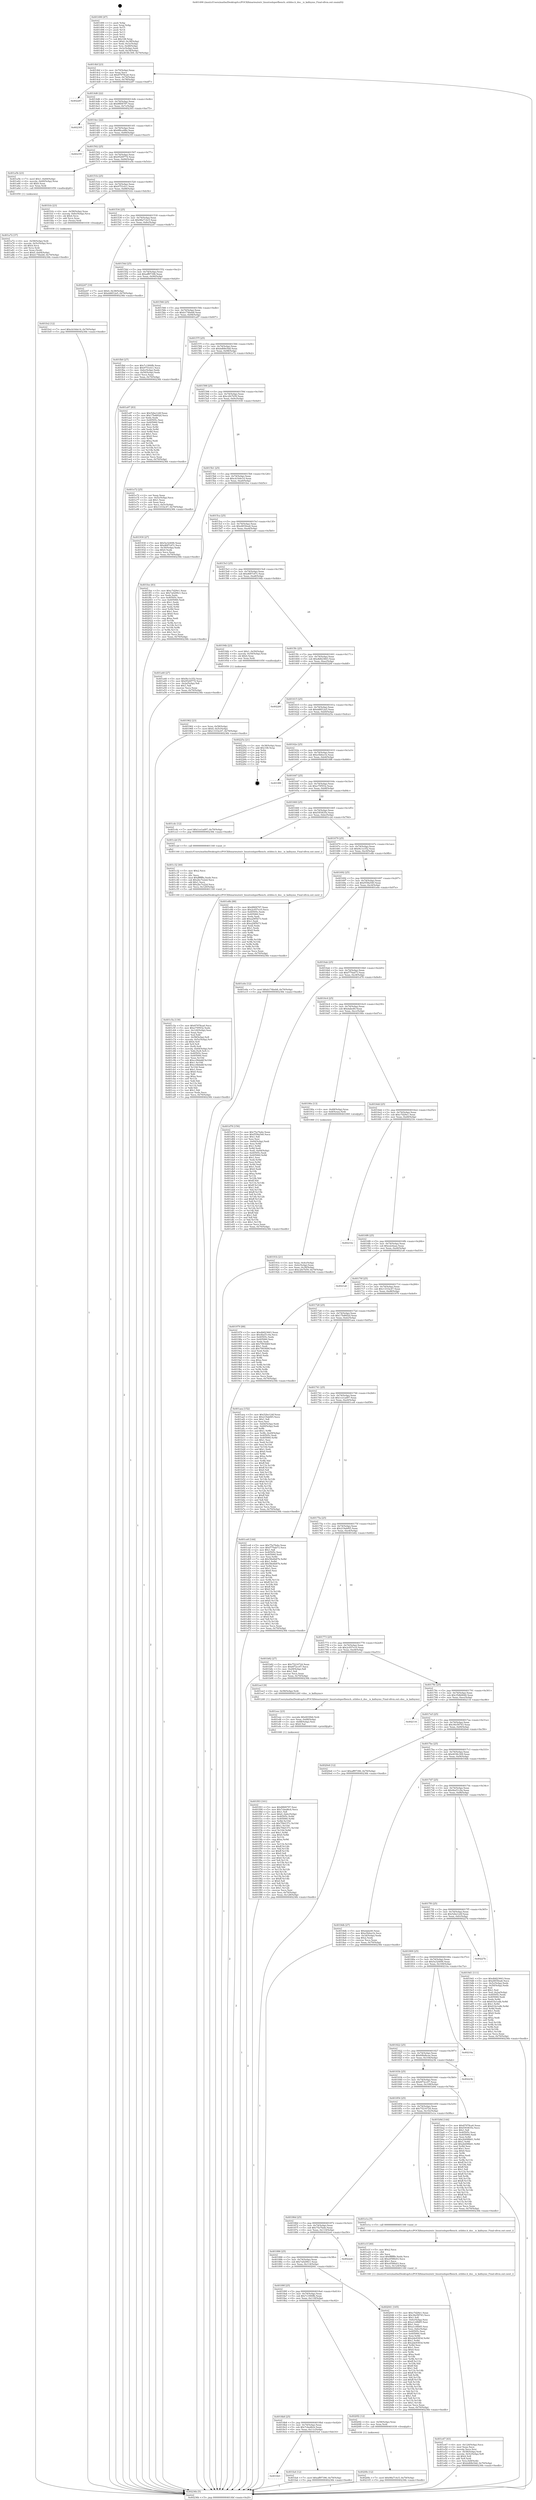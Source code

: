 digraph "0x401490" {
  label = "0x401490 (/mnt/c/Users/mathe/Desktop/tcc/POCII/binaries/extr_linuxtoolsperfbench..utildso.h_dso__is_kallsyms_Final-ollvm.out::main(0))"
  labelloc = "t"
  node[shape=record]

  Entry [label="",width=0.3,height=0.3,shape=circle,fillcolor=black,style=filled]
  "0x4014bf" [label="{
     0x4014bf [23]\l
     | [instrs]\l
     &nbsp;&nbsp;0x4014bf \<+3\>: mov -0x70(%rbp),%eax\l
     &nbsp;&nbsp;0x4014c2 \<+2\>: mov %eax,%ecx\l
     &nbsp;&nbsp;0x4014c4 \<+6\>: sub $0x87978ca0,%ecx\l
     &nbsp;&nbsp;0x4014ca \<+3\>: mov %eax,-0x74(%rbp)\l
     &nbsp;&nbsp;0x4014cd \<+3\>: mov %ecx,-0x78(%rbp)\l
     &nbsp;&nbsp;0x4014d0 \<+6\>: je 0000000000402287 \<main+0xdf7\>\l
  }"]
  "0x402287" [label="{
     0x402287\l
  }", style=dashed]
  "0x4014d6" [label="{
     0x4014d6 [22]\l
     | [instrs]\l
     &nbsp;&nbsp;0x4014d6 \<+5\>: jmp 00000000004014db \<main+0x4b\>\l
     &nbsp;&nbsp;0x4014db \<+3\>: mov -0x74(%rbp),%eax\l
     &nbsp;&nbsp;0x4014de \<+5\>: sub $0x8f6f4797,%eax\l
     &nbsp;&nbsp;0x4014e3 \<+3\>: mov %eax,-0x7c(%rbp)\l
     &nbsp;&nbsp;0x4014e6 \<+6\>: je 0000000000402305 \<main+0xe75\>\l
  }"]
  Exit [label="",width=0.3,height=0.3,shape=circle,fillcolor=black,style=filled,peripheries=2]
  "0x402305" [label="{
     0x402305\l
  }", style=dashed]
  "0x4014ec" [label="{
     0x4014ec [22]\l
     | [instrs]\l
     &nbsp;&nbsp;0x4014ec \<+5\>: jmp 00000000004014f1 \<main+0x61\>\l
     &nbsp;&nbsp;0x4014f1 \<+3\>: mov -0x74(%rbp),%eax\l
     &nbsp;&nbsp;0x4014f4 \<+5\>: sub $0x8fbca98e,%eax\l
     &nbsp;&nbsp;0x4014f9 \<+3\>: mov %eax,-0x80(%rbp)\l
     &nbsp;&nbsp;0x4014fc \<+6\>: je 000000000040235f \<main+0xecf\>\l
  }"]
  "0x4020fe" [label="{
     0x4020fe [12]\l
     | [instrs]\l
     &nbsp;&nbsp;0x4020fe \<+7\>: movl $0x98a714c5,-0x70(%rbp)\l
     &nbsp;&nbsp;0x402105 \<+5\>: jmp 000000000040236b \<main+0xedb\>\l
  }"]
  "0x40235f" [label="{
     0x40235f\l
  }", style=dashed]
  "0x401502" [label="{
     0x401502 [25]\l
     | [instrs]\l
     &nbsp;&nbsp;0x401502 \<+5\>: jmp 0000000000401507 \<main+0x77\>\l
     &nbsp;&nbsp;0x401507 \<+3\>: mov -0x74(%rbp),%eax\l
     &nbsp;&nbsp;0x40150a \<+5\>: sub $0x9520f774,%eax\l
     &nbsp;&nbsp;0x40150f \<+6\>: mov %eax,-0x84(%rbp)\l
     &nbsp;&nbsp;0x401515 \<+6\>: je 0000000000401a5b \<main+0x5cb\>\l
  }"]
  "0x401fe2" [label="{
     0x401fe2 [12]\l
     | [instrs]\l
     &nbsp;&nbsp;0x401fe2 \<+7\>: movl $0xcb16de14,-0x70(%rbp)\l
     &nbsp;&nbsp;0x401fe9 \<+5\>: jmp 000000000040236b \<main+0xedb\>\l
  }"]
  "0x401a5b" [label="{
     0x401a5b [23]\l
     | [instrs]\l
     &nbsp;&nbsp;0x401a5b \<+7\>: movl $0x1,-0x60(%rbp)\l
     &nbsp;&nbsp;0x401a62 \<+4\>: movslq -0x60(%rbp),%rax\l
     &nbsp;&nbsp;0x401a66 \<+4\>: shl $0x0,%rax\l
     &nbsp;&nbsp;0x401a6a \<+3\>: mov %rax,%rdi\l
     &nbsp;&nbsp;0x401a6d \<+5\>: call 0000000000401050 \<malloc@plt\>\l
     | [calls]\l
     &nbsp;&nbsp;0x401050 \{1\} (unknown)\l
  }"]
  "0x40151b" [label="{
     0x40151b [25]\l
     | [instrs]\l
     &nbsp;&nbsp;0x40151b \<+5\>: jmp 0000000000401520 \<main+0x90\>\l
     &nbsp;&nbsp;0x401520 \<+3\>: mov -0x74(%rbp),%eax\l
     &nbsp;&nbsp;0x401523 \<+5\>: sub $0x9753cfc1,%eax\l
     &nbsp;&nbsp;0x401528 \<+6\>: mov %eax,-0x88(%rbp)\l
     &nbsp;&nbsp;0x40152e \<+6\>: je 0000000000401fcb \<main+0xb3b\>\l
  }"]
  "0x4018d1" [label="{
     0x4018d1\l
  }", style=dashed]
  "0x401fcb" [label="{
     0x401fcb [23]\l
     | [instrs]\l
     &nbsp;&nbsp;0x401fcb \<+4\>: mov -0x58(%rbp),%rax\l
     &nbsp;&nbsp;0x401fcf \<+4\>: movslq -0x6c(%rbp),%rcx\l
     &nbsp;&nbsp;0x401fd3 \<+4\>: shl $0x4,%rcx\l
     &nbsp;&nbsp;0x401fd7 \<+3\>: add %rcx,%rax\l
     &nbsp;&nbsp;0x401fda \<+3\>: mov (%rax),%rdi\l
     &nbsp;&nbsp;0x401fdd \<+5\>: call 0000000000401030 \<free@plt\>\l
     | [calls]\l
     &nbsp;&nbsp;0x401030 \{1\} (unknown)\l
  }"]
  "0x401534" [label="{
     0x401534 [25]\l
     | [instrs]\l
     &nbsp;&nbsp;0x401534 \<+5\>: jmp 0000000000401539 \<main+0xa9\>\l
     &nbsp;&nbsp;0x401539 \<+3\>: mov -0x74(%rbp),%eax\l
     &nbsp;&nbsp;0x40153c \<+5\>: sub $0x98a714c5,%eax\l
     &nbsp;&nbsp;0x401541 \<+6\>: mov %eax,-0x8c(%rbp)\l
     &nbsp;&nbsp;0x401547 \<+6\>: je 0000000000402247 \<main+0xdb7\>\l
  }"]
  "0x401fa4" [label="{
     0x401fa4 [12]\l
     | [instrs]\l
     &nbsp;&nbsp;0x401fa4 \<+7\>: movl $0xaff97396,-0x70(%rbp)\l
     &nbsp;&nbsp;0x401fab \<+5\>: jmp 000000000040236b \<main+0xedb\>\l
  }"]
  "0x402247" [label="{
     0x402247 [19]\l
     | [instrs]\l
     &nbsp;&nbsp;0x402247 \<+7\>: movl $0x0,-0x38(%rbp)\l
     &nbsp;&nbsp;0x40224e \<+7\>: movl $0xdd6f12a5,-0x70(%rbp)\l
     &nbsp;&nbsp;0x402255 \<+5\>: jmp 000000000040236b \<main+0xedb\>\l
  }"]
  "0x40154d" [label="{
     0x40154d [25]\l
     | [instrs]\l
     &nbsp;&nbsp;0x40154d \<+5\>: jmp 0000000000401552 \<main+0xc2\>\l
     &nbsp;&nbsp;0x401552 \<+3\>: mov -0x74(%rbp),%eax\l
     &nbsp;&nbsp;0x401555 \<+5\>: sub $0xaff97396,%eax\l
     &nbsp;&nbsp;0x40155a \<+6\>: mov %eax,-0x90(%rbp)\l
     &nbsp;&nbsp;0x401560 \<+6\>: je 0000000000401fb0 \<main+0xb20\>\l
  }"]
  "0x4018b8" [label="{
     0x4018b8 [25]\l
     | [instrs]\l
     &nbsp;&nbsp;0x4018b8 \<+5\>: jmp 00000000004018bd \<main+0x42d\>\l
     &nbsp;&nbsp;0x4018bd \<+3\>: mov -0x74(%rbp),%eax\l
     &nbsp;&nbsp;0x4018c0 \<+5\>: sub $0x7cbed6cb,%eax\l
     &nbsp;&nbsp;0x4018c5 \<+6\>: mov %eax,-0x11c(%rbp)\l
     &nbsp;&nbsp;0x4018cb \<+6\>: je 0000000000401fa4 \<main+0xb14\>\l
  }"]
  "0x401fb0" [label="{
     0x401fb0 [27]\l
     | [instrs]\l
     &nbsp;&nbsp;0x401fb0 \<+5\>: mov $0x7c1900fb,%eax\l
     &nbsp;&nbsp;0x401fb5 \<+5\>: mov $0x9753cfc1,%ecx\l
     &nbsp;&nbsp;0x401fba \<+3\>: mov -0x6c(%rbp),%edx\l
     &nbsp;&nbsp;0x401fbd \<+3\>: cmp -0x50(%rbp),%edx\l
     &nbsp;&nbsp;0x401fc0 \<+3\>: cmovl %ecx,%eax\l
     &nbsp;&nbsp;0x401fc3 \<+3\>: mov %eax,-0x70(%rbp)\l
     &nbsp;&nbsp;0x401fc6 \<+5\>: jmp 000000000040236b \<main+0xedb\>\l
  }"]
  "0x401566" [label="{
     0x401566 [25]\l
     | [instrs]\l
     &nbsp;&nbsp;0x401566 \<+5\>: jmp 000000000040156b \<main+0xdb\>\l
     &nbsp;&nbsp;0x40156b \<+3\>: mov -0x74(%rbp),%eax\l
     &nbsp;&nbsp;0x40156e \<+5\>: sub $0xb174beb8,%eax\l
     &nbsp;&nbsp;0x401573 \<+6\>: mov %eax,-0x94(%rbp)\l
     &nbsp;&nbsp;0x401579 \<+6\>: je 0000000000401a97 \<main+0x607\>\l
  }"]
  "0x4020f2" [label="{
     0x4020f2 [12]\l
     | [instrs]\l
     &nbsp;&nbsp;0x4020f2 \<+4\>: mov -0x58(%rbp),%rax\l
     &nbsp;&nbsp;0x4020f6 \<+3\>: mov %rax,%rdi\l
     &nbsp;&nbsp;0x4020f9 \<+5\>: call 0000000000401030 \<free@plt\>\l
     | [calls]\l
     &nbsp;&nbsp;0x401030 \{1\} (unknown)\l
  }"]
  "0x401a97" [label="{
     0x401a97 [83]\l
     | [instrs]\l
     &nbsp;&nbsp;0x401a97 \<+5\>: mov $0x52be124f,%eax\l
     &nbsp;&nbsp;0x401a9c \<+5\>: mov $0x17bd602d,%ecx\l
     &nbsp;&nbsp;0x401aa1 \<+2\>: xor %edx,%edx\l
     &nbsp;&nbsp;0x401aa3 \<+7\>: mov 0x40505c,%esi\l
     &nbsp;&nbsp;0x401aaa \<+7\>: mov 0x405060,%edi\l
     &nbsp;&nbsp;0x401ab1 \<+3\>: sub $0x1,%edx\l
     &nbsp;&nbsp;0x401ab4 \<+3\>: mov %esi,%r8d\l
     &nbsp;&nbsp;0x401ab7 \<+3\>: add %edx,%r8d\l
     &nbsp;&nbsp;0x401aba \<+4\>: imul %r8d,%esi\l
     &nbsp;&nbsp;0x401abe \<+3\>: and $0x1,%esi\l
     &nbsp;&nbsp;0x401ac1 \<+3\>: cmp $0x0,%esi\l
     &nbsp;&nbsp;0x401ac4 \<+4\>: sete %r9b\l
     &nbsp;&nbsp;0x401ac8 \<+3\>: cmp $0xa,%edi\l
     &nbsp;&nbsp;0x401acb \<+4\>: setl %r10b\l
     &nbsp;&nbsp;0x401acf \<+3\>: mov %r9b,%r11b\l
     &nbsp;&nbsp;0x401ad2 \<+3\>: and %r10b,%r11b\l
     &nbsp;&nbsp;0x401ad5 \<+3\>: xor %r10b,%r9b\l
     &nbsp;&nbsp;0x401ad8 \<+3\>: or %r9b,%r11b\l
     &nbsp;&nbsp;0x401adb \<+4\>: test $0x1,%r11b\l
     &nbsp;&nbsp;0x401adf \<+3\>: cmovne %ecx,%eax\l
     &nbsp;&nbsp;0x401ae2 \<+3\>: mov %eax,-0x70(%rbp)\l
     &nbsp;&nbsp;0x401ae5 \<+5\>: jmp 000000000040236b \<main+0xedb\>\l
  }"]
  "0x40157f" [label="{
     0x40157f [25]\l
     | [instrs]\l
     &nbsp;&nbsp;0x40157f \<+5\>: jmp 0000000000401584 \<main+0xf4\>\l
     &nbsp;&nbsp;0x401584 \<+3\>: mov -0x74(%rbp),%eax\l
     &nbsp;&nbsp;0x401587 \<+5\>: sub $0xbd68e5dd,%eax\l
     &nbsp;&nbsp;0x40158c \<+6\>: mov %eax,-0x98(%rbp)\l
     &nbsp;&nbsp;0x401592 \<+6\>: je 0000000000401e72 \<main+0x9e2\>\l
  }"]
  "0x40189f" [label="{
     0x40189f [25]\l
     | [instrs]\l
     &nbsp;&nbsp;0x40189f \<+5\>: jmp 00000000004018a4 \<main+0x414\>\l
     &nbsp;&nbsp;0x4018a4 \<+3\>: mov -0x74(%rbp),%eax\l
     &nbsp;&nbsp;0x4018a7 \<+5\>: sub $0x7c1900fb,%eax\l
     &nbsp;&nbsp;0x4018ac \<+6\>: mov %eax,-0x118(%rbp)\l
     &nbsp;&nbsp;0x4018b2 \<+6\>: je 00000000004020f2 \<main+0xc62\>\l
  }"]
  "0x401e72" [label="{
     0x401e72 [25]\l
     | [instrs]\l
     &nbsp;&nbsp;0x401e72 \<+2\>: xor %eax,%eax\l
     &nbsp;&nbsp;0x401e74 \<+3\>: mov -0x5c(%rbp),%ecx\l
     &nbsp;&nbsp;0x401e77 \<+3\>: sub $0x1,%eax\l
     &nbsp;&nbsp;0x401e7a \<+2\>: sub %eax,%ecx\l
     &nbsp;&nbsp;0x401e7c \<+3\>: mov %ecx,-0x5c(%rbp)\l
     &nbsp;&nbsp;0x401e7f \<+7\>: movl $0x1331bc47,-0x70(%rbp)\l
     &nbsp;&nbsp;0x401e86 \<+5\>: jmp 000000000040236b \<main+0xedb\>\l
  }"]
  "0x401598" [label="{
     0x401598 [25]\l
     | [instrs]\l
     &nbsp;&nbsp;0x401598 \<+5\>: jmp 000000000040159d \<main+0x10d\>\l
     &nbsp;&nbsp;0x40159d \<+3\>: mov -0x74(%rbp),%eax\l
     &nbsp;&nbsp;0x4015a0 \<+5\>: sub $0xc2fe7b59,%eax\l
     &nbsp;&nbsp;0x4015a5 \<+6\>: mov %eax,-0x9c(%rbp)\l
     &nbsp;&nbsp;0x4015ab \<+6\>: je 0000000000401930 \<main+0x4a0\>\l
  }"]
  "0x402041" [label="{
     0x402041 [165]\l
     | [instrs]\l
     &nbsp;&nbsp;0x402041 \<+5\>: mov $0xc7d29e1,%eax\l
     &nbsp;&nbsp;0x402046 \<+5\>: mov $0x36e58743,%ecx\l
     &nbsp;&nbsp;0x40204b \<+2\>: mov $0x1,%dl\l
     &nbsp;&nbsp;0x40204d \<+3\>: mov -0x6c(%rbp),%esi\l
     &nbsp;&nbsp;0x402050 \<+6\>: sub $0xa1c6fb85,%esi\l
     &nbsp;&nbsp;0x402056 \<+3\>: add $0x1,%esi\l
     &nbsp;&nbsp;0x402059 \<+6\>: add $0xa1c6fb85,%esi\l
     &nbsp;&nbsp;0x40205f \<+3\>: mov %esi,-0x6c(%rbp)\l
     &nbsp;&nbsp;0x402062 \<+7\>: mov 0x40505c,%esi\l
     &nbsp;&nbsp;0x402069 \<+7\>: mov 0x405060,%edi\l
     &nbsp;&nbsp;0x402070 \<+3\>: mov %esi,%r8d\l
     &nbsp;&nbsp;0x402073 \<+7\>: add $0x2de9383d,%r8d\l
     &nbsp;&nbsp;0x40207a \<+4\>: sub $0x1,%r8d\l
     &nbsp;&nbsp;0x40207e \<+7\>: sub $0x2de9383d,%r8d\l
     &nbsp;&nbsp;0x402085 \<+4\>: imul %r8d,%esi\l
     &nbsp;&nbsp;0x402089 \<+3\>: and $0x1,%esi\l
     &nbsp;&nbsp;0x40208c \<+3\>: cmp $0x0,%esi\l
     &nbsp;&nbsp;0x40208f \<+4\>: sete %r9b\l
     &nbsp;&nbsp;0x402093 \<+3\>: cmp $0xa,%edi\l
     &nbsp;&nbsp;0x402096 \<+4\>: setl %r10b\l
     &nbsp;&nbsp;0x40209a \<+3\>: mov %r9b,%r11b\l
     &nbsp;&nbsp;0x40209d \<+4\>: xor $0xff,%r11b\l
     &nbsp;&nbsp;0x4020a1 \<+3\>: mov %r10b,%bl\l
     &nbsp;&nbsp;0x4020a4 \<+3\>: xor $0xff,%bl\l
     &nbsp;&nbsp;0x4020a7 \<+3\>: xor $0x1,%dl\l
     &nbsp;&nbsp;0x4020aa \<+3\>: mov %r11b,%r14b\l
     &nbsp;&nbsp;0x4020ad \<+4\>: and $0xff,%r14b\l
     &nbsp;&nbsp;0x4020b1 \<+3\>: and %dl,%r9b\l
     &nbsp;&nbsp;0x4020b4 \<+3\>: mov %bl,%r15b\l
     &nbsp;&nbsp;0x4020b7 \<+4\>: and $0xff,%r15b\l
     &nbsp;&nbsp;0x4020bb \<+3\>: and %dl,%r10b\l
     &nbsp;&nbsp;0x4020be \<+3\>: or %r9b,%r14b\l
     &nbsp;&nbsp;0x4020c1 \<+3\>: or %r10b,%r15b\l
     &nbsp;&nbsp;0x4020c4 \<+3\>: xor %r15b,%r14b\l
     &nbsp;&nbsp;0x4020c7 \<+3\>: or %bl,%r11b\l
     &nbsp;&nbsp;0x4020ca \<+4\>: xor $0xff,%r11b\l
     &nbsp;&nbsp;0x4020ce \<+3\>: or $0x1,%dl\l
     &nbsp;&nbsp;0x4020d1 \<+3\>: and %dl,%r11b\l
     &nbsp;&nbsp;0x4020d4 \<+3\>: or %r11b,%r14b\l
     &nbsp;&nbsp;0x4020d7 \<+4\>: test $0x1,%r14b\l
     &nbsp;&nbsp;0x4020db \<+3\>: cmovne %ecx,%eax\l
     &nbsp;&nbsp;0x4020de \<+3\>: mov %eax,-0x70(%rbp)\l
     &nbsp;&nbsp;0x4020e1 \<+5\>: jmp 000000000040236b \<main+0xedb\>\l
  }"]
  "0x401930" [label="{
     0x401930 [27]\l
     | [instrs]\l
     &nbsp;&nbsp;0x401930 \<+5\>: mov $0x5a3240f4,%eax\l
     &nbsp;&nbsp;0x401935 \<+5\>: mov $0xd687c67c,%ecx\l
     &nbsp;&nbsp;0x40193a \<+3\>: mov -0x30(%rbp),%edx\l
     &nbsp;&nbsp;0x40193d \<+3\>: cmp $0x0,%edx\l
     &nbsp;&nbsp;0x401940 \<+3\>: cmove %ecx,%eax\l
     &nbsp;&nbsp;0x401943 \<+3\>: mov %eax,-0x70(%rbp)\l
     &nbsp;&nbsp;0x401946 \<+5\>: jmp 000000000040236b \<main+0xedb\>\l
  }"]
  "0x4015b1" [label="{
     0x4015b1 [25]\l
     | [instrs]\l
     &nbsp;&nbsp;0x4015b1 \<+5\>: jmp 00000000004015b6 \<main+0x126\>\l
     &nbsp;&nbsp;0x4015b6 \<+3\>: mov -0x74(%rbp),%eax\l
     &nbsp;&nbsp;0x4015b9 \<+5\>: sub $0xcb16de14,%eax\l
     &nbsp;&nbsp;0x4015be \<+6\>: mov %eax,-0xa0(%rbp)\l
     &nbsp;&nbsp;0x4015c4 \<+6\>: je 0000000000401fee \<main+0xb5e\>\l
  }"]
  "0x401886" [label="{
     0x401886 [25]\l
     | [instrs]\l
     &nbsp;&nbsp;0x401886 \<+5\>: jmp 000000000040188b \<main+0x3fb\>\l
     &nbsp;&nbsp;0x40188b \<+3\>: mov -0x74(%rbp),%eax\l
     &nbsp;&nbsp;0x40188e \<+5\>: sub $0x7a0299c1,%eax\l
     &nbsp;&nbsp;0x401893 \<+6\>: mov %eax,-0x114(%rbp)\l
     &nbsp;&nbsp;0x401899 \<+6\>: je 0000000000402041 \<main+0xbb1\>\l
  }"]
  "0x401fee" [label="{
     0x401fee [83]\l
     | [instrs]\l
     &nbsp;&nbsp;0x401fee \<+5\>: mov $0xc7d29e1,%eax\l
     &nbsp;&nbsp;0x401ff3 \<+5\>: mov $0x7a0299c1,%ecx\l
     &nbsp;&nbsp;0x401ff8 \<+2\>: xor %edx,%edx\l
     &nbsp;&nbsp;0x401ffa \<+7\>: mov 0x40505c,%esi\l
     &nbsp;&nbsp;0x402001 \<+7\>: mov 0x405060,%edi\l
     &nbsp;&nbsp;0x402008 \<+3\>: sub $0x1,%edx\l
     &nbsp;&nbsp;0x40200b \<+3\>: mov %esi,%r8d\l
     &nbsp;&nbsp;0x40200e \<+3\>: add %edx,%r8d\l
     &nbsp;&nbsp;0x402011 \<+4\>: imul %r8d,%esi\l
     &nbsp;&nbsp;0x402015 \<+3\>: and $0x1,%esi\l
     &nbsp;&nbsp;0x402018 \<+3\>: cmp $0x0,%esi\l
     &nbsp;&nbsp;0x40201b \<+4\>: sete %r9b\l
     &nbsp;&nbsp;0x40201f \<+3\>: cmp $0xa,%edi\l
     &nbsp;&nbsp;0x402022 \<+4\>: setl %r10b\l
     &nbsp;&nbsp;0x402026 \<+3\>: mov %r9b,%r11b\l
     &nbsp;&nbsp;0x402029 \<+3\>: and %r10b,%r11b\l
     &nbsp;&nbsp;0x40202c \<+3\>: xor %r10b,%r9b\l
     &nbsp;&nbsp;0x40202f \<+3\>: or %r9b,%r11b\l
     &nbsp;&nbsp;0x402032 \<+4\>: test $0x1,%r11b\l
     &nbsp;&nbsp;0x402036 \<+3\>: cmovne %ecx,%eax\l
     &nbsp;&nbsp;0x402039 \<+3\>: mov %eax,-0x70(%rbp)\l
     &nbsp;&nbsp;0x40203c \<+5\>: jmp 000000000040236b \<main+0xedb\>\l
  }"]
  "0x4015ca" [label="{
     0x4015ca [25]\l
     | [instrs]\l
     &nbsp;&nbsp;0x4015ca \<+5\>: jmp 00000000004015cf \<main+0x13f\>\l
     &nbsp;&nbsp;0x4015cf \<+3\>: mov -0x74(%rbp),%eax\l
     &nbsp;&nbsp;0x4015d2 \<+5\>: sub $0xd4f30ea6,%eax\l
     &nbsp;&nbsp;0x4015d7 \<+6\>: mov %eax,-0xa4(%rbp)\l
     &nbsp;&nbsp;0x4015dd \<+6\>: je 0000000000401a40 \<main+0x5b0\>\l
  }"]
  "0x4022e6" [label="{
     0x4022e6\l
  }", style=dashed]
  "0x401a40" [label="{
     0x401a40 [27]\l
     | [instrs]\l
     &nbsp;&nbsp;0x401a40 \<+5\>: mov $0xf4c1e352,%eax\l
     &nbsp;&nbsp;0x401a45 \<+5\>: mov $0x9520f774,%ecx\l
     &nbsp;&nbsp;0x401a4a \<+3\>: mov -0x2a(%rbp),%dl\l
     &nbsp;&nbsp;0x401a4d \<+3\>: test $0x1,%dl\l
     &nbsp;&nbsp;0x401a50 \<+3\>: cmovne %ecx,%eax\l
     &nbsp;&nbsp;0x401a53 \<+3\>: mov %eax,-0x70(%rbp)\l
     &nbsp;&nbsp;0x401a56 \<+5\>: jmp 000000000040236b \<main+0xedb\>\l
  }"]
  "0x4015e3" [label="{
     0x4015e3 [25]\l
     | [instrs]\l
     &nbsp;&nbsp;0x4015e3 \<+5\>: jmp 00000000004015e8 \<main+0x158\>\l
     &nbsp;&nbsp;0x4015e8 \<+3\>: mov -0x74(%rbp),%eax\l
     &nbsp;&nbsp;0x4015eb \<+5\>: sub $0xd687c67c,%eax\l
     &nbsp;&nbsp;0x4015f0 \<+6\>: mov %eax,-0xa8(%rbp)\l
     &nbsp;&nbsp;0x4015f6 \<+6\>: je 000000000040194b \<main+0x4bb\>\l
  }"]
  "0x401f03" [label="{
     0x401f03 [161]\l
     | [instrs]\l
     &nbsp;&nbsp;0x401f03 \<+5\>: mov $0x8f6f4797,%esi\l
     &nbsp;&nbsp;0x401f08 \<+5\>: mov $0x7cbed6cb,%ecx\l
     &nbsp;&nbsp;0x401f0d \<+2\>: mov $0x1,%dl\l
     &nbsp;&nbsp;0x401f0f \<+7\>: movl $0x0,-0x6c(%rbp)\l
     &nbsp;&nbsp;0x401f16 \<+8\>: mov 0x40505c,%r8d\l
     &nbsp;&nbsp;0x401f1e \<+8\>: mov 0x405060,%r9d\l
     &nbsp;&nbsp;0x401f26 \<+3\>: mov %r8d,%r10d\l
     &nbsp;&nbsp;0x401f29 \<+7\>: sub $0x7f4d157c,%r10d\l
     &nbsp;&nbsp;0x401f30 \<+4\>: sub $0x1,%r10d\l
     &nbsp;&nbsp;0x401f34 \<+7\>: add $0x7f4d157c,%r10d\l
     &nbsp;&nbsp;0x401f3b \<+4\>: imul %r10d,%r8d\l
     &nbsp;&nbsp;0x401f3f \<+4\>: and $0x1,%r8d\l
     &nbsp;&nbsp;0x401f43 \<+4\>: cmp $0x0,%r8d\l
     &nbsp;&nbsp;0x401f47 \<+4\>: sete %r11b\l
     &nbsp;&nbsp;0x401f4b \<+4\>: cmp $0xa,%r9d\l
     &nbsp;&nbsp;0x401f4f \<+3\>: setl %bl\l
     &nbsp;&nbsp;0x401f52 \<+3\>: mov %r11b,%r14b\l
     &nbsp;&nbsp;0x401f55 \<+4\>: xor $0xff,%r14b\l
     &nbsp;&nbsp;0x401f59 \<+3\>: mov %bl,%r15b\l
     &nbsp;&nbsp;0x401f5c \<+4\>: xor $0xff,%r15b\l
     &nbsp;&nbsp;0x401f60 \<+3\>: xor $0x0,%dl\l
     &nbsp;&nbsp;0x401f63 \<+3\>: mov %r14b,%r12b\l
     &nbsp;&nbsp;0x401f66 \<+4\>: and $0x0,%r12b\l
     &nbsp;&nbsp;0x401f6a \<+3\>: and %dl,%r11b\l
     &nbsp;&nbsp;0x401f6d \<+3\>: mov %r15b,%r13b\l
     &nbsp;&nbsp;0x401f70 \<+4\>: and $0x0,%r13b\l
     &nbsp;&nbsp;0x401f74 \<+2\>: and %dl,%bl\l
     &nbsp;&nbsp;0x401f76 \<+3\>: or %r11b,%r12b\l
     &nbsp;&nbsp;0x401f79 \<+3\>: or %bl,%r13b\l
     &nbsp;&nbsp;0x401f7c \<+3\>: xor %r13b,%r12b\l
     &nbsp;&nbsp;0x401f7f \<+3\>: or %r15b,%r14b\l
     &nbsp;&nbsp;0x401f82 \<+4\>: xor $0xff,%r14b\l
     &nbsp;&nbsp;0x401f86 \<+3\>: or $0x0,%dl\l
     &nbsp;&nbsp;0x401f89 \<+3\>: and %dl,%r14b\l
     &nbsp;&nbsp;0x401f8c \<+3\>: or %r14b,%r12b\l
     &nbsp;&nbsp;0x401f8f \<+4\>: test $0x1,%r12b\l
     &nbsp;&nbsp;0x401f93 \<+3\>: cmovne %ecx,%esi\l
     &nbsp;&nbsp;0x401f96 \<+3\>: mov %esi,-0x70(%rbp)\l
     &nbsp;&nbsp;0x401f99 \<+6\>: mov %eax,-0x128(%rbp)\l
     &nbsp;&nbsp;0x401f9f \<+5\>: jmp 000000000040236b \<main+0xedb\>\l
  }"]
  "0x40194b" [label="{
     0x40194b [23]\l
     | [instrs]\l
     &nbsp;&nbsp;0x40194b \<+7\>: movl $0x1,-0x50(%rbp)\l
     &nbsp;&nbsp;0x401952 \<+4\>: movslq -0x50(%rbp),%rax\l
     &nbsp;&nbsp;0x401956 \<+4\>: shl $0x4,%rax\l
     &nbsp;&nbsp;0x40195a \<+3\>: mov %rax,%rdi\l
     &nbsp;&nbsp;0x40195d \<+5\>: call 0000000000401050 \<malloc@plt\>\l
     | [calls]\l
     &nbsp;&nbsp;0x401050 \{1\} (unknown)\l
  }"]
  "0x4015fc" [label="{
     0x4015fc [25]\l
     | [instrs]\l
     &nbsp;&nbsp;0x4015fc \<+5\>: jmp 0000000000401601 \<main+0x171\>\l
     &nbsp;&nbsp;0x401601 \<+3\>: mov -0x74(%rbp),%eax\l
     &nbsp;&nbsp;0x401604 \<+5\>: sub $0xdb823663,%eax\l
     &nbsp;&nbsp;0x401609 \<+6\>: mov %eax,-0xac(%rbp)\l
     &nbsp;&nbsp;0x40160f \<+6\>: je 000000000040226f \<main+0xddf\>\l
  }"]
  "0x401eec" [label="{
     0x401eec [23]\l
     | [instrs]\l
     &nbsp;&nbsp;0x401eec \<+10\>: movabs $0x4030b6,%rdi\l
     &nbsp;&nbsp;0x401ef6 \<+3\>: mov %eax,-0x68(%rbp)\l
     &nbsp;&nbsp;0x401ef9 \<+3\>: mov -0x68(%rbp),%esi\l
     &nbsp;&nbsp;0x401efc \<+2\>: mov $0x0,%al\l
     &nbsp;&nbsp;0x401efe \<+5\>: call 0000000000401040 \<printf@plt\>\l
     | [calls]\l
     &nbsp;&nbsp;0x401040 \{1\} (unknown)\l
  }"]
  "0x40226f" [label="{
     0x40226f\l
  }", style=dashed]
  "0x401615" [label="{
     0x401615 [25]\l
     | [instrs]\l
     &nbsp;&nbsp;0x401615 \<+5\>: jmp 000000000040161a \<main+0x18a\>\l
     &nbsp;&nbsp;0x40161a \<+3\>: mov -0x74(%rbp),%eax\l
     &nbsp;&nbsp;0x40161d \<+5\>: sub $0xdd6f12a5,%eax\l
     &nbsp;&nbsp;0x401622 \<+6\>: mov %eax,-0xb0(%rbp)\l
     &nbsp;&nbsp;0x401628 \<+6\>: je 000000000040225a \<main+0xdca\>\l
  }"]
  "0x401e47" [label="{
     0x401e47 [43]\l
     | [instrs]\l
     &nbsp;&nbsp;0x401e47 \<+6\>: mov -0x124(%rbp),%ecx\l
     &nbsp;&nbsp;0x401e4d \<+3\>: imul %eax,%ecx\l
     &nbsp;&nbsp;0x401e50 \<+3\>: movslq %ecx,%rsi\l
     &nbsp;&nbsp;0x401e53 \<+4\>: mov -0x58(%rbp),%rdi\l
     &nbsp;&nbsp;0x401e57 \<+4\>: movslq -0x5c(%rbp),%r8\l
     &nbsp;&nbsp;0x401e5b \<+4\>: shl $0x4,%r8\l
     &nbsp;&nbsp;0x401e5f \<+3\>: add %r8,%rdi\l
     &nbsp;&nbsp;0x401e62 \<+4\>: mov %rsi,0x8(%rdi)\l
     &nbsp;&nbsp;0x401e66 \<+7\>: movl $0xbd68e5dd,-0x70(%rbp)\l
     &nbsp;&nbsp;0x401e6d \<+5\>: jmp 000000000040236b \<main+0xedb\>\l
  }"]
  "0x40225a" [label="{
     0x40225a [21]\l
     | [instrs]\l
     &nbsp;&nbsp;0x40225a \<+3\>: mov -0x38(%rbp),%eax\l
     &nbsp;&nbsp;0x40225d \<+7\>: add $0x108,%rsp\l
     &nbsp;&nbsp;0x402264 \<+1\>: pop %rbx\l
     &nbsp;&nbsp;0x402265 \<+2\>: pop %r12\l
     &nbsp;&nbsp;0x402267 \<+2\>: pop %r13\l
     &nbsp;&nbsp;0x402269 \<+2\>: pop %r14\l
     &nbsp;&nbsp;0x40226b \<+2\>: pop %r15\l
     &nbsp;&nbsp;0x40226d \<+1\>: pop %rbp\l
     &nbsp;&nbsp;0x40226e \<+1\>: ret\l
  }"]
  "0x40162e" [label="{
     0x40162e [25]\l
     | [instrs]\l
     &nbsp;&nbsp;0x40162e \<+5\>: jmp 0000000000401633 \<main+0x1a3\>\l
     &nbsp;&nbsp;0x401633 \<+3\>: mov -0x74(%rbp),%eax\l
     &nbsp;&nbsp;0x401636 \<+5\>: sub $0xe5bfee1b,%eax\l
     &nbsp;&nbsp;0x40163b \<+6\>: mov %eax,-0xb4(%rbp)\l
     &nbsp;&nbsp;0x401641 \<+6\>: je 00000000004018f6 \<main+0x466\>\l
  }"]
  "0x401e1f" [label="{
     0x401e1f [40]\l
     | [instrs]\l
     &nbsp;&nbsp;0x401e1f \<+5\>: mov $0x2,%ecx\l
     &nbsp;&nbsp;0x401e24 \<+1\>: cltd\l
     &nbsp;&nbsp;0x401e25 \<+2\>: idiv %ecx\l
     &nbsp;&nbsp;0x401e27 \<+6\>: imul $0xfffffffe,%edx,%ecx\l
     &nbsp;&nbsp;0x401e2d \<+6\>: sub $0xe058fe03,%ecx\l
     &nbsp;&nbsp;0x401e33 \<+3\>: add $0x1,%ecx\l
     &nbsp;&nbsp;0x401e36 \<+6\>: add $0xe058fe03,%ecx\l
     &nbsp;&nbsp;0x401e3c \<+6\>: mov %ecx,-0x124(%rbp)\l
     &nbsp;&nbsp;0x401e42 \<+5\>: call 0000000000401160 \<next_i\>\l
     | [calls]\l
     &nbsp;&nbsp;0x401160 \{1\} (/mnt/c/Users/mathe/Desktop/tcc/POCII/binaries/extr_linuxtoolsperfbench..utildso.h_dso__is_kallsyms_Final-ollvm.out::next_i)\l
  }"]
  "0x4018f6" [label="{
     0x4018f6\l
  }", style=dashed]
  "0x401647" [label="{
     0x401647 [25]\l
     | [instrs]\l
     &nbsp;&nbsp;0x401647 \<+5\>: jmp 000000000040164c \<main+0x1bc\>\l
     &nbsp;&nbsp;0x40164c \<+3\>: mov -0x74(%rbp),%eax\l
     &nbsp;&nbsp;0x40164f \<+5\>: sub $0xe75f5f32,%eax\l
     &nbsp;&nbsp;0x401654 \<+6\>: mov %eax,-0xb8(%rbp)\l
     &nbsp;&nbsp;0x40165a \<+6\>: je 0000000000401cdc \<main+0x84c\>\l
  }"]
  "0x40186d" [label="{
     0x40186d [25]\l
     | [instrs]\l
     &nbsp;&nbsp;0x40186d \<+5\>: jmp 0000000000401872 \<main+0x3e2\>\l
     &nbsp;&nbsp;0x401872 \<+3\>: mov -0x74(%rbp),%eax\l
     &nbsp;&nbsp;0x401875 \<+5\>: sub $0x75a7fa4e,%eax\l
     &nbsp;&nbsp;0x40187a \<+6\>: mov %eax,-0x110(%rbp)\l
     &nbsp;&nbsp;0x401880 \<+6\>: je 00000000004022e6 \<main+0xe56\>\l
  }"]
  "0x401cdc" [label="{
     0x401cdc [12]\l
     | [instrs]\l
     &nbsp;&nbsp;0x401cdc \<+7\>: movl $0x1ce1ad97,-0x70(%rbp)\l
     &nbsp;&nbsp;0x401ce3 \<+5\>: jmp 000000000040236b \<main+0xedb\>\l
  }"]
  "0x401660" [label="{
     0x401660 [25]\l
     | [instrs]\l
     &nbsp;&nbsp;0x401660 \<+5\>: jmp 0000000000401665 \<main+0x1d5\>\l
     &nbsp;&nbsp;0x401665 \<+3\>: mov -0x74(%rbp),%eax\l
     &nbsp;&nbsp;0x401668 \<+5\>: sub $0xf393835e,%eax\l
     &nbsp;&nbsp;0x40166d \<+6\>: mov %eax,-0xbc(%rbp)\l
     &nbsp;&nbsp;0x401673 \<+6\>: je 0000000000401c2d \<main+0x79d\>\l
  }"]
  "0x401e1a" [label="{
     0x401e1a [5]\l
     | [instrs]\l
     &nbsp;&nbsp;0x401e1a \<+5\>: call 0000000000401160 \<next_i\>\l
     | [calls]\l
     &nbsp;&nbsp;0x401160 \{1\} (/mnt/c/Users/mathe/Desktop/tcc/POCII/binaries/extr_linuxtoolsperfbench..utildso.h_dso__is_kallsyms_Final-ollvm.out::next_i)\l
  }"]
  "0x401c2d" [label="{
     0x401c2d [5]\l
     | [instrs]\l
     &nbsp;&nbsp;0x401c2d \<+5\>: call 0000000000401160 \<next_i\>\l
     | [calls]\l
     &nbsp;&nbsp;0x401160 \{1\} (/mnt/c/Users/mathe/Desktop/tcc/POCII/binaries/extr_linuxtoolsperfbench..utildso.h_dso__is_kallsyms_Final-ollvm.out::next_i)\l
  }"]
  "0x401679" [label="{
     0x401679 [25]\l
     | [instrs]\l
     &nbsp;&nbsp;0x401679 \<+5\>: jmp 000000000040167e \<main+0x1ee\>\l
     &nbsp;&nbsp;0x40167e \<+3\>: mov -0x74(%rbp),%eax\l
     &nbsp;&nbsp;0x401681 \<+5\>: sub $0xf4c1e352,%eax\l
     &nbsp;&nbsp;0x401686 \<+6\>: mov %eax,-0xc0(%rbp)\l
     &nbsp;&nbsp;0x40168c \<+6\>: je 0000000000401e8b \<main+0x9fb\>\l
  }"]
  "0x401c5a" [label="{
     0x401c5a [130]\l
     | [instrs]\l
     &nbsp;&nbsp;0x401c5a \<+5\>: mov $0x87978ca0,%ecx\l
     &nbsp;&nbsp;0x401c5f \<+5\>: mov $0xe75f5f32,%edx\l
     &nbsp;&nbsp;0x401c64 \<+6\>: mov -0x120(%rbp),%esi\l
     &nbsp;&nbsp;0x401c6a \<+3\>: imul %eax,%esi\l
     &nbsp;&nbsp;0x401c6d \<+3\>: mov %sil,%dil\l
     &nbsp;&nbsp;0x401c70 \<+4\>: mov -0x58(%rbp),%r8\l
     &nbsp;&nbsp;0x401c74 \<+4\>: movslq -0x5c(%rbp),%r9\l
     &nbsp;&nbsp;0x401c78 \<+4\>: shl $0x4,%r9\l
     &nbsp;&nbsp;0x401c7c \<+3\>: add %r9,%r8\l
     &nbsp;&nbsp;0x401c7f \<+3\>: mov (%r8),%r8\l
     &nbsp;&nbsp;0x401c82 \<+4\>: movslq -0x64(%rbp),%r9\l
     &nbsp;&nbsp;0x401c86 \<+4\>: mov %dil,(%r8,%r9,1)\l
     &nbsp;&nbsp;0x401c8a \<+7\>: mov 0x40505c,%eax\l
     &nbsp;&nbsp;0x401c91 \<+7\>: mov 0x405060,%esi\l
     &nbsp;&nbsp;0x401c98 \<+3\>: mov %eax,%r10d\l
     &nbsp;&nbsp;0x401c9b \<+7\>: sub $0xcc0bbddf,%r10d\l
     &nbsp;&nbsp;0x401ca2 \<+4\>: sub $0x1,%r10d\l
     &nbsp;&nbsp;0x401ca6 \<+7\>: add $0xcc0bbddf,%r10d\l
     &nbsp;&nbsp;0x401cad \<+4\>: imul %r10d,%eax\l
     &nbsp;&nbsp;0x401cb1 \<+3\>: and $0x1,%eax\l
     &nbsp;&nbsp;0x401cb4 \<+3\>: cmp $0x0,%eax\l
     &nbsp;&nbsp;0x401cb7 \<+4\>: sete %dil\l
     &nbsp;&nbsp;0x401cbb \<+3\>: cmp $0xa,%esi\l
     &nbsp;&nbsp;0x401cbe \<+4\>: setl %r11b\l
     &nbsp;&nbsp;0x401cc2 \<+3\>: mov %dil,%bl\l
     &nbsp;&nbsp;0x401cc5 \<+3\>: and %r11b,%bl\l
     &nbsp;&nbsp;0x401cc8 \<+3\>: xor %r11b,%dil\l
     &nbsp;&nbsp;0x401ccb \<+3\>: or %dil,%bl\l
     &nbsp;&nbsp;0x401cce \<+3\>: test $0x1,%bl\l
     &nbsp;&nbsp;0x401cd1 \<+3\>: cmovne %edx,%ecx\l
     &nbsp;&nbsp;0x401cd4 \<+3\>: mov %ecx,-0x70(%rbp)\l
     &nbsp;&nbsp;0x401cd7 \<+5\>: jmp 000000000040236b \<main+0xedb\>\l
  }"]
  "0x401e8b" [label="{
     0x401e8b [88]\l
     | [instrs]\l
     &nbsp;&nbsp;0x401e8b \<+5\>: mov $0x8f6f4797,%eax\l
     &nbsp;&nbsp;0x401e90 \<+5\>: mov $0x2c057e10,%ecx\l
     &nbsp;&nbsp;0x401e95 \<+7\>: mov 0x40505c,%edx\l
     &nbsp;&nbsp;0x401e9c \<+7\>: mov 0x405060,%esi\l
     &nbsp;&nbsp;0x401ea3 \<+2\>: mov %edx,%edi\l
     &nbsp;&nbsp;0x401ea5 \<+6\>: add $0xa29f5b73,%edi\l
     &nbsp;&nbsp;0x401eab \<+3\>: sub $0x1,%edi\l
     &nbsp;&nbsp;0x401eae \<+6\>: sub $0xa29f5b73,%edi\l
     &nbsp;&nbsp;0x401eb4 \<+3\>: imul %edi,%edx\l
     &nbsp;&nbsp;0x401eb7 \<+3\>: and $0x1,%edx\l
     &nbsp;&nbsp;0x401eba \<+3\>: cmp $0x0,%edx\l
     &nbsp;&nbsp;0x401ebd \<+4\>: sete %r8b\l
     &nbsp;&nbsp;0x401ec1 \<+3\>: cmp $0xa,%esi\l
     &nbsp;&nbsp;0x401ec4 \<+4\>: setl %r9b\l
     &nbsp;&nbsp;0x401ec8 \<+3\>: mov %r8b,%r10b\l
     &nbsp;&nbsp;0x401ecb \<+3\>: and %r9b,%r10b\l
     &nbsp;&nbsp;0x401ece \<+3\>: xor %r9b,%r8b\l
     &nbsp;&nbsp;0x401ed1 \<+3\>: or %r8b,%r10b\l
     &nbsp;&nbsp;0x401ed4 \<+4\>: test $0x1,%r10b\l
     &nbsp;&nbsp;0x401ed8 \<+3\>: cmovne %ecx,%eax\l
     &nbsp;&nbsp;0x401edb \<+3\>: mov %eax,-0x70(%rbp)\l
     &nbsp;&nbsp;0x401ede \<+5\>: jmp 000000000040236b \<main+0xedb\>\l
  }"]
  "0x401692" [label="{
     0x401692 [25]\l
     | [instrs]\l
     &nbsp;&nbsp;0x401692 \<+5\>: jmp 0000000000401697 \<main+0x207\>\l
     &nbsp;&nbsp;0x401697 \<+3\>: mov -0x74(%rbp),%eax\l
     &nbsp;&nbsp;0x40169a \<+5\>: sub $0xf558a540,%eax\l
     &nbsp;&nbsp;0x40169f \<+6\>: mov %eax,-0xc4(%rbp)\l
     &nbsp;&nbsp;0x4016a5 \<+6\>: je 0000000000401e0e \<main+0x97e\>\l
  }"]
  "0x401c32" [label="{
     0x401c32 [40]\l
     | [instrs]\l
     &nbsp;&nbsp;0x401c32 \<+5\>: mov $0x2,%ecx\l
     &nbsp;&nbsp;0x401c37 \<+1\>: cltd\l
     &nbsp;&nbsp;0x401c38 \<+2\>: idiv %ecx\l
     &nbsp;&nbsp;0x401c3a \<+6\>: imul $0xfffffffe,%edx,%ecx\l
     &nbsp;&nbsp;0x401c40 \<+6\>: sub $0x2bc7e22d,%ecx\l
     &nbsp;&nbsp;0x401c46 \<+3\>: add $0x1,%ecx\l
     &nbsp;&nbsp;0x401c49 \<+6\>: add $0x2bc7e22d,%ecx\l
     &nbsp;&nbsp;0x401c4f \<+6\>: mov %ecx,-0x120(%rbp)\l
     &nbsp;&nbsp;0x401c55 \<+5\>: call 0000000000401160 \<next_i\>\l
     | [calls]\l
     &nbsp;&nbsp;0x401160 \{1\} (/mnt/c/Users/mathe/Desktop/tcc/POCII/binaries/extr_linuxtoolsperfbench..utildso.h_dso__is_kallsyms_Final-ollvm.out::next_i)\l
  }"]
  "0x401e0e" [label="{
     0x401e0e [12]\l
     | [instrs]\l
     &nbsp;&nbsp;0x401e0e \<+7\>: movl $0xb174beb8,-0x70(%rbp)\l
     &nbsp;&nbsp;0x401e15 \<+5\>: jmp 000000000040236b \<main+0xedb\>\l
  }"]
  "0x4016ab" [label="{
     0x4016ab [25]\l
     | [instrs]\l
     &nbsp;&nbsp;0x4016ab \<+5\>: jmp 00000000004016b0 \<main+0x220\>\l
     &nbsp;&nbsp;0x4016b0 \<+3\>: mov -0x74(%rbp),%eax\l
     &nbsp;&nbsp;0x4016b3 \<+5\>: sub $0xf770ab73,%eax\l
     &nbsp;&nbsp;0x4016b8 \<+6\>: mov %eax,-0xc8(%rbp)\l
     &nbsp;&nbsp;0x4016be \<+6\>: je 0000000000401d78 \<main+0x8e8\>\l
  }"]
  "0x401854" [label="{
     0x401854 [25]\l
     | [instrs]\l
     &nbsp;&nbsp;0x401854 \<+5\>: jmp 0000000000401859 \<main+0x3c9\>\l
     &nbsp;&nbsp;0x401859 \<+3\>: mov -0x74(%rbp),%eax\l
     &nbsp;&nbsp;0x40185c \<+5\>: sub $0x75216724,%eax\l
     &nbsp;&nbsp;0x401861 \<+6\>: mov %eax,-0x10c(%rbp)\l
     &nbsp;&nbsp;0x401867 \<+6\>: je 0000000000401e1a \<main+0x98a\>\l
  }"]
  "0x401d78" [label="{
     0x401d78 [150]\l
     | [instrs]\l
     &nbsp;&nbsp;0x401d78 \<+5\>: mov $0x75a7fa4e,%eax\l
     &nbsp;&nbsp;0x401d7d \<+5\>: mov $0xf558a540,%ecx\l
     &nbsp;&nbsp;0x401d82 \<+2\>: mov $0x1,%dl\l
     &nbsp;&nbsp;0x401d84 \<+2\>: xor %esi,%esi\l
     &nbsp;&nbsp;0x401d86 \<+3\>: mov -0x64(%rbp),%edi\l
     &nbsp;&nbsp;0x401d89 \<+3\>: mov %esi,%r8d\l
     &nbsp;&nbsp;0x401d8c \<+4\>: sub $0x1,%r8d\l
     &nbsp;&nbsp;0x401d90 \<+3\>: sub %r8d,%edi\l
     &nbsp;&nbsp;0x401d93 \<+3\>: mov %edi,-0x64(%rbp)\l
     &nbsp;&nbsp;0x401d96 \<+7\>: mov 0x40505c,%edi\l
     &nbsp;&nbsp;0x401d9d \<+8\>: mov 0x405060,%r8d\l
     &nbsp;&nbsp;0x401da5 \<+3\>: sub $0x1,%esi\l
     &nbsp;&nbsp;0x401da8 \<+3\>: mov %edi,%r9d\l
     &nbsp;&nbsp;0x401dab \<+3\>: add %esi,%r9d\l
     &nbsp;&nbsp;0x401dae \<+4\>: imul %r9d,%edi\l
     &nbsp;&nbsp;0x401db2 \<+3\>: and $0x1,%edi\l
     &nbsp;&nbsp;0x401db5 \<+3\>: cmp $0x0,%edi\l
     &nbsp;&nbsp;0x401db8 \<+4\>: sete %r10b\l
     &nbsp;&nbsp;0x401dbc \<+4\>: cmp $0xa,%r8d\l
     &nbsp;&nbsp;0x401dc0 \<+4\>: setl %r11b\l
     &nbsp;&nbsp;0x401dc4 \<+3\>: mov %r10b,%bl\l
     &nbsp;&nbsp;0x401dc7 \<+3\>: xor $0xff,%bl\l
     &nbsp;&nbsp;0x401dca \<+3\>: mov %r11b,%r14b\l
     &nbsp;&nbsp;0x401dcd \<+4\>: xor $0xff,%r14b\l
     &nbsp;&nbsp;0x401dd1 \<+3\>: xor $0x1,%dl\l
     &nbsp;&nbsp;0x401dd4 \<+3\>: mov %bl,%r15b\l
     &nbsp;&nbsp;0x401dd7 \<+4\>: and $0xff,%r15b\l
     &nbsp;&nbsp;0x401ddb \<+3\>: and %dl,%r10b\l
     &nbsp;&nbsp;0x401dde \<+3\>: mov %r14b,%r12b\l
     &nbsp;&nbsp;0x401de1 \<+4\>: and $0xff,%r12b\l
     &nbsp;&nbsp;0x401de5 \<+3\>: and %dl,%r11b\l
     &nbsp;&nbsp;0x401de8 \<+3\>: or %r10b,%r15b\l
     &nbsp;&nbsp;0x401deb \<+3\>: or %r11b,%r12b\l
     &nbsp;&nbsp;0x401dee \<+3\>: xor %r12b,%r15b\l
     &nbsp;&nbsp;0x401df1 \<+3\>: or %r14b,%bl\l
     &nbsp;&nbsp;0x401df4 \<+3\>: xor $0xff,%bl\l
     &nbsp;&nbsp;0x401df7 \<+3\>: or $0x1,%dl\l
     &nbsp;&nbsp;0x401dfa \<+2\>: and %dl,%bl\l
     &nbsp;&nbsp;0x401dfc \<+3\>: or %bl,%r15b\l
     &nbsp;&nbsp;0x401dff \<+4\>: test $0x1,%r15b\l
     &nbsp;&nbsp;0x401e03 \<+3\>: cmovne %ecx,%eax\l
     &nbsp;&nbsp;0x401e06 \<+3\>: mov %eax,-0x70(%rbp)\l
     &nbsp;&nbsp;0x401e09 \<+5\>: jmp 000000000040236b \<main+0xedb\>\l
  }"]
  "0x4016c4" [label="{
     0x4016c4 [25]\l
     | [instrs]\l
     &nbsp;&nbsp;0x4016c4 \<+5\>: jmp 00000000004016c9 \<main+0x239\>\l
     &nbsp;&nbsp;0x4016c9 \<+3\>: mov -0x74(%rbp),%eax\l
     &nbsp;&nbsp;0x4016cc \<+5\>: sub $0xdabe40,%eax\l
     &nbsp;&nbsp;0x4016d1 \<+6\>: mov %eax,-0xcc(%rbp)\l
     &nbsp;&nbsp;0x4016d7 \<+6\>: je 000000000040190e \<main+0x47e\>\l
  }"]
  "0x401b9d" [label="{
     0x401b9d [144]\l
     | [instrs]\l
     &nbsp;&nbsp;0x401b9d \<+5\>: mov $0x87978ca0,%eax\l
     &nbsp;&nbsp;0x401ba2 \<+5\>: mov $0xf393835e,%ecx\l
     &nbsp;&nbsp;0x401ba7 \<+2\>: mov $0x1,%dl\l
     &nbsp;&nbsp;0x401ba9 \<+7\>: mov 0x40505c,%esi\l
     &nbsp;&nbsp;0x401bb0 \<+7\>: mov 0x405060,%edi\l
     &nbsp;&nbsp;0x401bb7 \<+3\>: mov %esi,%r8d\l
     &nbsp;&nbsp;0x401bba \<+7\>: sub $0x2b498b61,%r8d\l
     &nbsp;&nbsp;0x401bc1 \<+4\>: sub $0x1,%r8d\l
     &nbsp;&nbsp;0x401bc5 \<+7\>: add $0x2b498b61,%r8d\l
     &nbsp;&nbsp;0x401bcc \<+4\>: imul %r8d,%esi\l
     &nbsp;&nbsp;0x401bd0 \<+3\>: and $0x1,%esi\l
     &nbsp;&nbsp;0x401bd3 \<+3\>: cmp $0x0,%esi\l
     &nbsp;&nbsp;0x401bd6 \<+4\>: sete %r9b\l
     &nbsp;&nbsp;0x401bda \<+3\>: cmp $0xa,%edi\l
     &nbsp;&nbsp;0x401bdd \<+4\>: setl %r10b\l
     &nbsp;&nbsp;0x401be1 \<+3\>: mov %r9b,%r11b\l
     &nbsp;&nbsp;0x401be4 \<+4\>: xor $0xff,%r11b\l
     &nbsp;&nbsp;0x401be8 \<+3\>: mov %r10b,%bl\l
     &nbsp;&nbsp;0x401beb \<+3\>: xor $0xff,%bl\l
     &nbsp;&nbsp;0x401bee \<+3\>: xor $0x1,%dl\l
     &nbsp;&nbsp;0x401bf1 \<+3\>: mov %r11b,%r14b\l
     &nbsp;&nbsp;0x401bf4 \<+4\>: and $0xff,%r14b\l
     &nbsp;&nbsp;0x401bf8 \<+3\>: and %dl,%r9b\l
     &nbsp;&nbsp;0x401bfb \<+3\>: mov %bl,%r15b\l
     &nbsp;&nbsp;0x401bfe \<+4\>: and $0xff,%r15b\l
     &nbsp;&nbsp;0x401c02 \<+3\>: and %dl,%r10b\l
     &nbsp;&nbsp;0x401c05 \<+3\>: or %r9b,%r14b\l
     &nbsp;&nbsp;0x401c08 \<+3\>: or %r10b,%r15b\l
     &nbsp;&nbsp;0x401c0b \<+3\>: xor %r15b,%r14b\l
     &nbsp;&nbsp;0x401c0e \<+3\>: or %bl,%r11b\l
     &nbsp;&nbsp;0x401c11 \<+4\>: xor $0xff,%r11b\l
     &nbsp;&nbsp;0x401c15 \<+3\>: or $0x1,%dl\l
     &nbsp;&nbsp;0x401c18 \<+3\>: and %dl,%r11b\l
     &nbsp;&nbsp;0x401c1b \<+3\>: or %r11b,%r14b\l
     &nbsp;&nbsp;0x401c1e \<+4\>: test $0x1,%r14b\l
     &nbsp;&nbsp;0x401c22 \<+3\>: cmovne %ecx,%eax\l
     &nbsp;&nbsp;0x401c25 \<+3\>: mov %eax,-0x70(%rbp)\l
     &nbsp;&nbsp;0x401c28 \<+5\>: jmp 000000000040236b \<main+0xedb\>\l
  }"]
  "0x40190e" [label="{
     0x40190e [13]\l
     | [instrs]\l
     &nbsp;&nbsp;0x40190e \<+4\>: mov -0x48(%rbp),%rax\l
     &nbsp;&nbsp;0x401912 \<+4\>: mov 0x8(%rax),%rdi\l
     &nbsp;&nbsp;0x401916 \<+5\>: call 0000000000401060 \<atoi@plt\>\l
     | [calls]\l
     &nbsp;&nbsp;0x401060 \{1\} (unknown)\l
  }"]
  "0x4016dd" [label="{
     0x4016dd [25]\l
     | [instrs]\l
     &nbsp;&nbsp;0x4016dd \<+5\>: jmp 00000000004016e2 \<main+0x252\>\l
     &nbsp;&nbsp;0x4016e2 \<+3\>: mov -0x74(%rbp),%eax\l
     &nbsp;&nbsp;0x4016e5 \<+5\>: sub $0xc7d29e1,%eax\l
     &nbsp;&nbsp;0x4016ea \<+6\>: mov %eax,-0xd0(%rbp)\l
     &nbsp;&nbsp;0x4016f0 \<+6\>: je 000000000040233e \<main+0xeae\>\l
  }"]
  "0x40183b" [label="{
     0x40183b [25]\l
     | [instrs]\l
     &nbsp;&nbsp;0x40183b \<+5\>: jmp 0000000000401840 \<main+0x3b0\>\l
     &nbsp;&nbsp;0x401840 \<+3\>: mov -0x74(%rbp),%eax\l
     &nbsp;&nbsp;0x401843 \<+5\>: sub $0x6f72cc07,%eax\l
     &nbsp;&nbsp;0x401848 \<+6\>: mov %eax,-0x108(%rbp)\l
     &nbsp;&nbsp;0x40184e \<+6\>: je 0000000000401b9d \<main+0x70d\>\l
  }"]
  "0x40233e" [label="{
     0x40233e\l
  }", style=dashed]
  "0x4016f6" [label="{
     0x4016f6 [25]\l
     | [instrs]\l
     &nbsp;&nbsp;0x4016f6 \<+5\>: jmp 00000000004016fb \<main+0x26b\>\l
     &nbsp;&nbsp;0x4016fb \<+3\>: mov -0x74(%rbp),%eax\l
     &nbsp;&nbsp;0x4016fe \<+5\>: sub $0xe2e4aae,%eax\l
     &nbsp;&nbsp;0x401703 \<+6\>: mov %eax,-0xd4(%rbp)\l
     &nbsp;&nbsp;0x401709 \<+6\>: je 00000000004021a6 \<main+0xd16\>\l
  }"]
  "0x40223b" [label="{
     0x40223b\l
  }", style=dashed]
  "0x4021a6" [label="{
     0x4021a6\l
  }", style=dashed]
  "0x40170f" [label="{
     0x40170f [25]\l
     | [instrs]\l
     &nbsp;&nbsp;0x40170f \<+5\>: jmp 0000000000401714 \<main+0x284\>\l
     &nbsp;&nbsp;0x401714 \<+3\>: mov -0x74(%rbp),%eax\l
     &nbsp;&nbsp;0x401717 \<+5\>: sub $0x1331bc47,%eax\l
     &nbsp;&nbsp;0x40171c \<+6\>: mov %eax,-0xd8(%rbp)\l
     &nbsp;&nbsp;0x401722 \<+6\>: je 0000000000401979 \<main+0x4e9\>\l
  }"]
  "0x401822" [label="{
     0x401822 [25]\l
     | [instrs]\l
     &nbsp;&nbsp;0x401822 \<+5\>: jmp 0000000000401827 \<main+0x397\>\l
     &nbsp;&nbsp;0x401827 \<+3\>: mov -0x74(%rbp),%eax\l
     &nbsp;&nbsp;0x40182a \<+5\>: sub $0x60bdbcae,%eax\l
     &nbsp;&nbsp;0x40182f \<+6\>: mov %eax,-0x104(%rbp)\l
     &nbsp;&nbsp;0x401835 \<+6\>: je 000000000040223b \<main+0xdab\>\l
  }"]
  "0x401979" [label="{
     0x401979 [88]\l
     | [instrs]\l
     &nbsp;&nbsp;0x401979 \<+5\>: mov $0xdb823663,%eax\l
     &nbsp;&nbsp;0x40197e \<+5\>: mov $0x4ba51c0a,%ecx\l
     &nbsp;&nbsp;0x401983 \<+7\>: mov 0x40505c,%edx\l
     &nbsp;&nbsp;0x40198a \<+7\>: mov 0x405060,%esi\l
     &nbsp;&nbsp;0x401991 \<+2\>: mov %edx,%edi\l
     &nbsp;&nbsp;0x401993 \<+6\>: add $0x7993fd0f,%edi\l
     &nbsp;&nbsp;0x401999 \<+3\>: sub $0x1,%edi\l
     &nbsp;&nbsp;0x40199c \<+6\>: sub $0x7993fd0f,%edi\l
     &nbsp;&nbsp;0x4019a2 \<+3\>: imul %edi,%edx\l
     &nbsp;&nbsp;0x4019a5 \<+3\>: and $0x1,%edx\l
     &nbsp;&nbsp;0x4019a8 \<+3\>: cmp $0x0,%edx\l
     &nbsp;&nbsp;0x4019ab \<+4\>: sete %r8b\l
     &nbsp;&nbsp;0x4019af \<+3\>: cmp $0xa,%esi\l
     &nbsp;&nbsp;0x4019b2 \<+4\>: setl %r9b\l
     &nbsp;&nbsp;0x4019b6 \<+3\>: mov %r8b,%r10b\l
     &nbsp;&nbsp;0x4019b9 \<+3\>: and %r9b,%r10b\l
     &nbsp;&nbsp;0x4019bc \<+3\>: xor %r9b,%r8b\l
     &nbsp;&nbsp;0x4019bf \<+3\>: or %r8b,%r10b\l
     &nbsp;&nbsp;0x4019c2 \<+4\>: test $0x1,%r10b\l
     &nbsp;&nbsp;0x4019c6 \<+3\>: cmovne %ecx,%eax\l
     &nbsp;&nbsp;0x4019c9 \<+3\>: mov %eax,-0x70(%rbp)\l
     &nbsp;&nbsp;0x4019cc \<+5\>: jmp 000000000040236b \<main+0xedb\>\l
  }"]
  "0x401728" [label="{
     0x401728 [25]\l
     | [instrs]\l
     &nbsp;&nbsp;0x401728 \<+5\>: jmp 000000000040172d \<main+0x29d\>\l
     &nbsp;&nbsp;0x40172d \<+3\>: mov -0x74(%rbp),%eax\l
     &nbsp;&nbsp;0x401730 \<+5\>: sub $0x17bd602d,%eax\l
     &nbsp;&nbsp;0x401735 \<+6\>: mov %eax,-0xdc(%rbp)\l
     &nbsp;&nbsp;0x40173b \<+6\>: je 0000000000401aea \<main+0x65a\>\l
  }"]
  "0x40210a" [label="{
     0x40210a\l
  }", style=dashed]
  "0x401aea" [label="{
     0x401aea [152]\l
     | [instrs]\l
     &nbsp;&nbsp;0x401aea \<+5\>: mov $0x52be124f,%eax\l
     &nbsp;&nbsp;0x401aef \<+5\>: mov $0x219abf45,%ecx\l
     &nbsp;&nbsp;0x401af4 \<+2\>: mov $0x1,%dl\l
     &nbsp;&nbsp;0x401af6 \<+2\>: xor %esi,%esi\l
     &nbsp;&nbsp;0x401af8 \<+3\>: mov -0x64(%rbp),%edi\l
     &nbsp;&nbsp;0x401afb \<+3\>: cmp -0x60(%rbp),%edi\l
     &nbsp;&nbsp;0x401afe \<+4\>: setl %r8b\l
     &nbsp;&nbsp;0x401b02 \<+4\>: and $0x1,%r8b\l
     &nbsp;&nbsp;0x401b06 \<+4\>: mov %r8b,-0x29(%rbp)\l
     &nbsp;&nbsp;0x401b0a \<+7\>: mov 0x40505c,%edi\l
     &nbsp;&nbsp;0x401b11 \<+8\>: mov 0x405060,%r9d\l
     &nbsp;&nbsp;0x401b19 \<+3\>: sub $0x1,%esi\l
     &nbsp;&nbsp;0x401b1c \<+3\>: mov %edi,%r10d\l
     &nbsp;&nbsp;0x401b1f \<+3\>: add %esi,%r10d\l
     &nbsp;&nbsp;0x401b22 \<+4\>: imul %r10d,%edi\l
     &nbsp;&nbsp;0x401b26 \<+3\>: and $0x1,%edi\l
     &nbsp;&nbsp;0x401b29 \<+3\>: cmp $0x0,%edi\l
     &nbsp;&nbsp;0x401b2c \<+4\>: sete %r8b\l
     &nbsp;&nbsp;0x401b30 \<+4\>: cmp $0xa,%r9d\l
     &nbsp;&nbsp;0x401b34 \<+4\>: setl %r11b\l
     &nbsp;&nbsp;0x401b38 \<+3\>: mov %r8b,%bl\l
     &nbsp;&nbsp;0x401b3b \<+3\>: xor $0xff,%bl\l
     &nbsp;&nbsp;0x401b3e \<+3\>: mov %r11b,%r14b\l
     &nbsp;&nbsp;0x401b41 \<+4\>: xor $0xff,%r14b\l
     &nbsp;&nbsp;0x401b45 \<+3\>: xor $0x0,%dl\l
     &nbsp;&nbsp;0x401b48 \<+3\>: mov %bl,%r15b\l
     &nbsp;&nbsp;0x401b4b \<+4\>: and $0x0,%r15b\l
     &nbsp;&nbsp;0x401b4f \<+3\>: and %dl,%r8b\l
     &nbsp;&nbsp;0x401b52 \<+3\>: mov %r14b,%r12b\l
     &nbsp;&nbsp;0x401b55 \<+4\>: and $0x0,%r12b\l
     &nbsp;&nbsp;0x401b59 \<+3\>: and %dl,%r11b\l
     &nbsp;&nbsp;0x401b5c \<+3\>: or %r8b,%r15b\l
     &nbsp;&nbsp;0x401b5f \<+3\>: or %r11b,%r12b\l
     &nbsp;&nbsp;0x401b62 \<+3\>: xor %r12b,%r15b\l
     &nbsp;&nbsp;0x401b65 \<+3\>: or %r14b,%bl\l
     &nbsp;&nbsp;0x401b68 \<+3\>: xor $0xff,%bl\l
     &nbsp;&nbsp;0x401b6b \<+3\>: or $0x0,%dl\l
     &nbsp;&nbsp;0x401b6e \<+2\>: and %dl,%bl\l
     &nbsp;&nbsp;0x401b70 \<+3\>: or %bl,%r15b\l
     &nbsp;&nbsp;0x401b73 \<+4\>: test $0x1,%r15b\l
     &nbsp;&nbsp;0x401b77 \<+3\>: cmovne %ecx,%eax\l
     &nbsp;&nbsp;0x401b7a \<+3\>: mov %eax,-0x70(%rbp)\l
     &nbsp;&nbsp;0x401b7d \<+5\>: jmp 000000000040236b \<main+0xedb\>\l
  }"]
  "0x401741" [label="{
     0x401741 [25]\l
     | [instrs]\l
     &nbsp;&nbsp;0x401741 \<+5\>: jmp 0000000000401746 \<main+0x2b6\>\l
     &nbsp;&nbsp;0x401746 \<+3\>: mov -0x74(%rbp),%eax\l
     &nbsp;&nbsp;0x401749 \<+5\>: sub $0x1ce1ad97,%eax\l
     &nbsp;&nbsp;0x40174e \<+6\>: mov %eax,-0xe0(%rbp)\l
     &nbsp;&nbsp;0x401754 \<+6\>: je 0000000000401ce8 \<main+0x858\>\l
  }"]
  "0x401809" [label="{
     0x401809 [25]\l
     | [instrs]\l
     &nbsp;&nbsp;0x401809 \<+5\>: jmp 000000000040180e \<main+0x37e\>\l
     &nbsp;&nbsp;0x40180e \<+3\>: mov -0x74(%rbp),%eax\l
     &nbsp;&nbsp;0x401811 \<+5\>: sub $0x5a3240f4,%eax\l
     &nbsp;&nbsp;0x401816 \<+6\>: mov %eax,-0x100(%rbp)\l
     &nbsp;&nbsp;0x40181c \<+6\>: je 000000000040210a \<main+0xc7a\>\l
  }"]
  "0x401ce8" [label="{
     0x401ce8 [144]\l
     | [instrs]\l
     &nbsp;&nbsp;0x401ce8 \<+5\>: mov $0x75a7fa4e,%eax\l
     &nbsp;&nbsp;0x401ced \<+5\>: mov $0xf770ab73,%ecx\l
     &nbsp;&nbsp;0x401cf2 \<+2\>: mov $0x1,%dl\l
     &nbsp;&nbsp;0x401cf4 \<+7\>: mov 0x40505c,%esi\l
     &nbsp;&nbsp;0x401cfb \<+7\>: mov 0x405060,%edi\l
     &nbsp;&nbsp;0x401d02 \<+3\>: mov %esi,%r8d\l
     &nbsp;&nbsp;0x401d05 \<+7\>: sub $0x58e6b87b,%r8d\l
     &nbsp;&nbsp;0x401d0c \<+4\>: sub $0x1,%r8d\l
     &nbsp;&nbsp;0x401d10 \<+7\>: add $0x58e6b87b,%r8d\l
     &nbsp;&nbsp;0x401d17 \<+4\>: imul %r8d,%esi\l
     &nbsp;&nbsp;0x401d1b \<+3\>: and $0x1,%esi\l
     &nbsp;&nbsp;0x401d1e \<+3\>: cmp $0x0,%esi\l
     &nbsp;&nbsp;0x401d21 \<+4\>: sete %r9b\l
     &nbsp;&nbsp;0x401d25 \<+3\>: cmp $0xa,%edi\l
     &nbsp;&nbsp;0x401d28 \<+4\>: setl %r10b\l
     &nbsp;&nbsp;0x401d2c \<+3\>: mov %r9b,%r11b\l
     &nbsp;&nbsp;0x401d2f \<+4\>: xor $0xff,%r11b\l
     &nbsp;&nbsp;0x401d33 \<+3\>: mov %r10b,%bl\l
     &nbsp;&nbsp;0x401d36 \<+3\>: xor $0xff,%bl\l
     &nbsp;&nbsp;0x401d39 \<+3\>: xor $0x0,%dl\l
     &nbsp;&nbsp;0x401d3c \<+3\>: mov %r11b,%r14b\l
     &nbsp;&nbsp;0x401d3f \<+4\>: and $0x0,%r14b\l
     &nbsp;&nbsp;0x401d43 \<+3\>: and %dl,%r9b\l
     &nbsp;&nbsp;0x401d46 \<+3\>: mov %bl,%r15b\l
     &nbsp;&nbsp;0x401d49 \<+4\>: and $0x0,%r15b\l
     &nbsp;&nbsp;0x401d4d \<+3\>: and %dl,%r10b\l
     &nbsp;&nbsp;0x401d50 \<+3\>: or %r9b,%r14b\l
     &nbsp;&nbsp;0x401d53 \<+3\>: or %r10b,%r15b\l
     &nbsp;&nbsp;0x401d56 \<+3\>: xor %r15b,%r14b\l
     &nbsp;&nbsp;0x401d59 \<+3\>: or %bl,%r11b\l
     &nbsp;&nbsp;0x401d5c \<+4\>: xor $0xff,%r11b\l
     &nbsp;&nbsp;0x401d60 \<+3\>: or $0x0,%dl\l
     &nbsp;&nbsp;0x401d63 \<+3\>: and %dl,%r11b\l
     &nbsp;&nbsp;0x401d66 \<+3\>: or %r11b,%r14b\l
     &nbsp;&nbsp;0x401d69 \<+4\>: test $0x1,%r14b\l
     &nbsp;&nbsp;0x401d6d \<+3\>: cmovne %ecx,%eax\l
     &nbsp;&nbsp;0x401d70 \<+3\>: mov %eax,-0x70(%rbp)\l
     &nbsp;&nbsp;0x401d73 \<+5\>: jmp 000000000040236b \<main+0xedb\>\l
  }"]
  "0x40175a" [label="{
     0x40175a [25]\l
     | [instrs]\l
     &nbsp;&nbsp;0x40175a \<+5\>: jmp 000000000040175f \<main+0x2cf\>\l
     &nbsp;&nbsp;0x40175f \<+3\>: mov -0x74(%rbp),%eax\l
     &nbsp;&nbsp;0x401762 \<+5\>: sub $0x219abf45,%eax\l
     &nbsp;&nbsp;0x401767 \<+6\>: mov %eax,-0xe4(%rbp)\l
     &nbsp;&nbsp;0x40176d \<+6\>: je 0000000000401b82 \<main+0x6f2\>\l
  }"]
  "0x40227b" [label="{
     0x40227b\l
  }", style=dashed]
  "0x401b82" [label="{
     0x401b82 [27]\l
     | [instrs]\l
     &nbsp;&nbsp;0x401b82 \<+5\>: mov $0x75216724,%eax\l
     &nbsp;&nbsp;0x401b87 \<+5\>: mov $0x6f72cc07,%ecx\l
     &nbsp;&nbsp;0x401b8c \<+3\>: mov -0x29(%rbp),%dl\l
     &nbsp;&nbsp;0x401b8f \<+3\>: test $0x1,%dl\l
     &nbsp;&nbsp;0x401b92 \<+3\>: cmovne %ecx,%eax\l
     &nbsp;&nbsp;0x401b95 \<+3\>: mov %eax,-0x70(%rbp)\l
     &nbsp;&nbsp;0x401b98 \<+5\>: jmp 000000000040236b \<main+0xedb\>\l
  }"]
  "0x401773" [label="{
     0x401773 [25]\l
     | [instrs]\l
     &nbsp;&nbsp;0x401773 \<+5\>: jmp 0000000000401778 \<main+0x2e8\>\l
     &nbsp;&nbsp;0x401778 \<+3\>: mov -0x74(%rbp),%eax\l
     &nbsp;&nbsp;0x40177b \<+5\>: sub $0x2c057e10,%eax\l
     &nbsp;&nbsp;0x401780 \<+6\>: mov %eax,-0xe8(%rbp)\l
     &nbsp;&nbsp;0x401786 \<+6\>: je 0000000000401ee3 \<main+0xa53\>\l
  }"]
  "0x401a72" [label="{
     0x401a72 [37]\l
     | [instrs]\l
     &nbsp;&nbsp;0x401a72 \<+4\>: mov -0x58(%rbp),%rdi\l
     &nbsp;&nbsp;0x401a76 \<+4\>: movslq -0x5c(%rbp),%rcx\l
     &nbsp;&nbsp;0x401a7a \<+4\>: shl $0x4,%rcx\l
     &nbsp;&nbsp;0x401a7e \<+3\>: add %rcx,%rdi\l
     &nbsp;&nbsp;0x401a81 \<+3\>: mov %rax,(%rdi)\l
     &nbsp;&nbsp;0x401a84 \<+7\>: movl $0x0,-0x64(%rbp)\l
     &nbsp;&nbsp;0x401a8b \<+7\>: movl $0xb174beb8,-0x70(%rbp)\l
     &nbsp;&nbsp;0x401a92 \<+5\>: jmp 000000000040236b \<main+0xedb\>\l
  }"]
  "0x401ee3" [label="{
     0x401ee3 [9]\l
     | [instrs]\l
     &nbsp;&nbsp;0x401ee3 \<+4\>: mov -0x58(%rbp),%rdi\l
     &nbsp;&nbsp;0x401ee7 \<+5\>: call 0000000000401240 \<dso__is_kallsyms\>\l
     | [calls]\l
     &nbsp;&nbsp;0x401240 \{1\} (/mnt/c/Users/mathe/Desktop/tcc/POCII/binaries/extr_linuxtoolsperfbench..utildso.h_dso__is_kallsyms_Final-ollvm.out::dso__is_kallsyms)\l
  }"]
  "0x40178c" [label="{
     0x40178c [25]\l
     | [instrs]\l
     &nbsp;&nbsp;0x40178c \<+5\>: jmp 0000000000401791 \<main+0x301\>\l
     &nbsp;&nbsp;0x401791 \<+3\>: mov -0x74(%rbp),%eax\l
     &nbsp;&nbsp;0x401794 \<+5\>: sub $0x35db0646,%eax\l
     &nbsp;&nbsp;0x401799 \<+6\>: mov %eax,-0xec(%rbp)\l
     &nbsp;&nbsp;0x40179f \<+6\>: je 0000000000402116 \<main+0xc86\>\l
  }"]
  "0x4017f0" [label="{
     0x4017f0 [25]\l
     | [instrs]\l
     &nbsp;&nbsp;0x4017f0 \<+5\>: jmp 00000000004017f5 \<main+0x365\>\l
     &nbsp;&nbsp;0x4017f5 \<+3\>: mov -0x74(%rbp),%eax\l
     &nbsp;&nbsp;0x4017f8 \<+5\>: sub $0x52be124f,%eax\l
     &nbsp;&nbsp;0x4017fd \<+6\>: mov %eax,-0xfc(%rbp)\l
     &nbsp;&nbsp;0x401803 \<+6\>: je 000000000040227b \<main+0xdeb\>\l
  }"]
  "0x402116" [label="{
     0x402116\l
  }", style=dashed]
  "0x4017a5" [label="{
     0x4017a5 [25]\l
     | [instrs]\l
     &nbsp;&nbsp;0x4017a5 \<+5\>: jmp 00000000004017aa \<main+0x31a\>\l
     &nbsp;&nbsp;0x4017aa \<+3\>: mov -0x74(%rbp),%eax\l
     &nbsp;&nbsp;0x4017ad \<+5\>: sub $0x36e58743,%eax\l
     &nbsp;&nbsp;0x4017b2 \<+6\>: mov %eax,-0xf0(%rbp)\l
     &nbsp;&nbsp;0x4017b8 \<+6\>: je 00000000004020e6 \<main+0xc56\>\l
  }"]
  "0x4019d1" [label="{
     0x4019d1 [111]\l
     | [instrs]\l
     &nbsp;&nbsp;0x4019d1 \<+5\>: mov $0xdb823663,%eax\l
     &nbsp;&nbsp;0x4019d6 \<+5\>: mov $0xd4f30ea6,%ecx\l
     &nbsp;&nbsp;0x4019db \<+3\>: mov -0x5c(%rbp),%edx\l
     &nbsp;&nbsp;0x4019de \<+3\>: cmp -0x50(%rbp),%edx\l
     &nbsp;&nbsp;0x4019e1 \<+4\>: setl %sil\l
     &nbsp;&nbsp;0x4019e5 \<+4\>: and $0x1,%sil\l
     &nbsp;&nbsp;0x4019e9 \<+4\>: mov %sil,-0x2a(%rbp)\l
     &nbsp;&nbsp;0x4019ed \<+7\>: mov 0x40505c,%edx\l
     &nbsp;&nbsp;0x4019f4 \<+7\>: mov 0x405060,%edi\l
     &nbsp;&nbsp;0x4019fb \<+3\>: mov %edx,%r8d\l
     &nbsp;&nbsp;0x4019fe \<+7\>: sub $0x61fa1edb,%r8d\l
     &nbsp;&nbsp;0x401a05 \<+4\>: sub $0x1,%r8d\l
     &nbsp;&nbsp;0x401a09 \<+7\>: add $0x61fa1edb,%r8d\l
     &nbsp;&nbsp;0x401a10 \<+4\>: imul %r8d,%edx\l
     &nbsp;&nbsp;0x401a14 \<+3\>: and $0x1,%edx\l
     &nbsp;&nbsp;0x401a17 \<+3\>: cmp $0x0,%edx\l
     &nbsp;&nbsp;0x401a1a \<+4\>: sete %sil\l
     &nbsp;&nbsp;0x401a1e \<+3\>: cmp $0xa,%edi\l
     &nbsp;&nbsp;0x401a21 \<+4\>: setl %r9b\l
     &nbsp;&nbsp;0x401a25 \<+3\>: mov %sil,%r10b\l
     &nbsp;&nbsp;0x401a28 \<+3\>: and %r9b,%r10b\l
     &nbsp;&nbsp;0x401a2b \<+3\>: xor %r9b,%sil\l
     &nbsp;&nbsp;0x401a2e \<+3\>: or %sil,%r10b\l
     &nbsp;&nbsp;0x401a31 \<+4\>: test $0x1,%r10b\l
     &nbsp;&nbsp;0x401a35 \<+3\>: cmovne %ecx,%eax\l
     &nbsp;&nbsp;0x401a38 \<+3\>: mov %eax,-0x70(%rbp)\l
     &nbsp;&nbsp;0x401a3b \<+5\>: jmp 000000000040236b \<main+0xedb\>\l
  }"]
  "0x4020e6" [label="{
     0x4020e6 [12]\l
     | [instrs]\l
     &nbsp;&nbsp;0x4020e6 \<+7\>: movl $0xaff97396,-0x70(%rbp)\l
     &nbsp;&nbsp;0x4020ed \<+5\>: jmp 000000000040236b \<main+0xedb\>\l
  }"]
  "0x4017be" [label="{
     0x4017be [25]\l
     | [instrs]\l
     &nbsp;&nbsp;0x4017be \<+5\>: jmp 00000000004017c3 \<main+0x333\>\l
     &nbsp;&nbsp;0x4017c3 \<+3\>: mov -0x74(%rbp),%eax\l
     &nbsp;&nbsp;0x4017c6 \<+5\>: sub $0x4038c309,%eax\l
     &nbsp;&nbsp;0x4017cb \<+6\>: mov %eax,-0xf4(%rbp)\l
     &nbsp;&nbsp;0x4017d1 \<+6\>: je 00000000004018db \<main+0x44b\>\l
  }"]
  "0x401962" [label="{
     0x401962 [23]\l
     | [instrs]\l
     &nbsp;&nbsp;0x401962 \<+4\>: mov %rax,-0x58(%rbp)\l
     &nbsp;&nbsp;0x401966 \<+7\>: movl $0x0,-0x5c(%rbp)\l
     &nbsp;&nbsp;0x40196d \<+7\>: movl $0x1331bc47,-0x70(%rbp)\l
     &nbsp;&nbsp;0x401974 \<+5\>: jmp 000000000040236b \<main+0xedb\>\l
  }"]
  "0x4018db" [label="{
     0x4018db [27]\l
     | [instrs]\l
     &nbsp;&nbsp;0x4018db \<+5\>: mov $0xdabe40,%eax\l
     &nbsp;&nbsp;0x4018e0 \<+5\>: mov $0xe5bfee1b,%ecx\l
     &nbsp;&nbsp;0x4018e5 \<+3\>: mov -0x34(%rbp),%edx\l
     &nbsp;&nbsp;0x4018e8 \<+3\>: cmp $0x2,%edx\l
     &nbsp;&nbsp;0x4018eb \<+3\>: cmovne %ecx,%eax\l
     &nbsp;&nbsp;0x4018ee \<+3\>: mov %eax,-0x70(%rbp)\l
     &nbsp;&nbsp;0x4018f1 \<+5\>: jmp 000000000040236b \<main+0xedb\>\l
  }"]
  "0x4017d7" [label="{
     0x4017d7 [25]\l
     | [instrs]\l
     &nbsp;&nbsp;0x4017d7 \<+5\>: jmp 00000000004017dc \<main+0x34c\>\l
     &nbsp;&nbsp;0x4017dc \<+3\>: mov -0x74(%rbp),%eax\l
     &nbsp;&nbsp;0x4017df \<+5\>: sub $0x4ba51c0a,%eax\l
     &nbsp;&nbsp;0x4017e4 \<+6\>: mov %eax,-0xf8(%rbp)\l
     &nbsp;&nbsp;0x4017ea \<+6\>: je 00000000004019d1 \<main+0x541\>\l
  }"]
  "0x40236b" [label="{
     0x40236b [5]\l
     | [instrs]\l
     &nbsp;&nbsp;0x40236b \<+5\>: jmp 00000000004014bf \<main+0x2f\>\l
  }"]
  "0x401490" [label="{
     0x401490 [47]\l
     | [instrs]\l
     &nbsp;&nbsp;0x401490 \<+1\>: push %rbp\l
     &nbsp;&nbsp;0x401491 \<+3\>: mov %rsp,%rbp\l
     &nbsp;&nbsp;0x401494 \<+2\>: push %r15\l
     &nbsp;&nbsp;0x401496 \<+2\>: push %r14\l
     &nbsp;&nbsp;0x401498 \<+2\>: push %r13\l
     &nbsp;&nbsp;0x40149a \<+2\>: push %r12\l
     &nbsp;&nbsp;0x40149c \<+1\>: push %rbx\l
     &nbsp;&nbsp;0x40149d \<+7\>: sub $0x108,%rsp\l
     &nbsp;&nbsp;0x4014a4 \<+7\>: movl $0x0,-0x38(%rbp)\l
     &nbsp;&nbsp;0x4014ab \<+3\>: mov %edi,-0x3c(%rbp)\l
     &nbsp;&nbsp;0x4014ae \<+4\>: mov %rsi,-0x48(%rbp)\l
     &nbsp;&nbsp;0x4014b2 \<+3\>: mov -0x3c(%rbp),%edi\l
     &nbsp;&nbsp;0x4014b5 \<+3\>: mov %edi,-0x34(%rbp)\l
     &nbsp;&nbsp;0x4014b8 \<+7\>: movl $0x4038c309,-0x70(%rbp)\l
  }"]
  "0x40191b" [label="{
     0x40191b [21]\l
     | [instrs]\l
     &nbsp;&nbsp;0x40191b \<+3\>: mov %eax,-0x4c(%rbp)\l
     &nbsp;&nbsp;0x40191e \<+3\>: mov -0x4c(%rbp),%eax\l
     &nbsp;&nbsp;0x401921 \<+3\>: mov %eax,-0x30(%rbp)\l
     &nbsp;&nbsp;0x401924 \<+7\>: movl $0xc2fe7b59,-0x70(%rbp)\l
     &nbsp;&nbsp;0x40192b \<+5\>: jmp 000000000040236b \<main+0xedb\>\l
  }"]
  Entry -> "0x401490" [label=" 1"]
  "0x4014bf" -> "0x402287" [label=" 0"]
  "0x4014bf" -> "0x4014d6" [label=" 37"]
  "0x40225a" -> Exit [label=" 1"]
  "0x4014d6" -> "0x402305" [label=" 0"]
  "0x4014d6" -> "0x4014ec" [label=" 37"]
  "0x402247" -> "0x40236b" [label=" 1"]
  "0x4014ec" -> "0x40235f" [label=" 0"]
  "0x4014ec" -> "0x401502" [label=" 37"]
  "0x4020fe" -> "0x40236b" [label=" 1"]
  "0x401502" -> "0x401a5b" [label=" 1"]
  "0x401502" -> "0x40151b" [label=" 36"]
  "0x4020f2" -> "0x4020fe" [label=" 1"]
  "0x40151b" -> "0x401fcb" [label=" 1"]
  "0x40151b" -> "0x401534" [label=" 35"]
  "0x4020e6" -> "0x40236b" [label=" 1"]
  "0x401534" -> "0x402247" [label=" 1"]
  "0x401534" -> "0x40154d" [label=" 34"]
  "0x402041" -> "0x40236b" [label=" 1"]
  "0x40154d" -> "0x401fb0" [label=" 2"]
  "0x40154d" -> "0x401566" [label=" 32"]
  "0x401fe2" -> "0x40236b" [label=" 1"]
  "0x401566" -> "0x401a97" [label=" 2"]
  "0x401566" -> "0x40157f" [label=" 30"]
  "0x401fcb" -> "0x401fe2" [label=" 1"]
  "0x40157f" -> "0x401e72" [label=" 1"]
  "0x40157f" -> "0x401598" [label=" 29"]
  "0x401fa4" -> "0x40236b" [label=" 1"]
  "0x401598" -> "0x401930" [label=" 1"]
  "0x401598" -> "0x4015b1" [label=" 28"]
  "0x4018b8" -> "0x4018d1" [label=" 0"]
  "0x4015b1" -> "0x401fee" [label=" 1"]
  "0x4015b1" -> "0x4015ca" [label=" 27"]
  "0x401fee" -> "0x40236b" [label=" 1"]
  "0x4015ca" -> "0x401a40" [label=" 2"]
  "0x4015ca" -> "0x4015e3" [label=" 25"]
  "0x40189f" -> "0x4018b8" [label=" 1"]
  "0x4015e3" -> "0x40194b" [label=" 1"]
  "0x4015e3" -> "0x4015fc" [label=" 24"]
  "0x401fb0" -> "0x40236b" [label=" 2"]
  "0x4015fc" -> "0x40226f" [label=" 0"]
  "0x4015fc" -> "0x401615" [label=" 24"]
  "0x401886" -> "0x40189f" [label=" 2"]
  "0x401615" -> "0x40225a" [label=" 1"]
  "0x401615" -> "0x40162e" [label=" 23"]
  "0x401886" -> "0x402041" [label=" 1"]
  "0x40162e" -> "0x4018f6" [label=" 0"]
  "0x40162e" -> "0x401647" [label=" 23"]
  "0x4018b8" -> "0x401fa4" [label=" 1"]
  "0x401647" -> "0x401cdc" [label=" 1"]
  "0x401647" -> "0x401660" [label=" 22"]
  "0x40186d" -> "0x401886" [label=" 3"]
  "0x401660" -> "0x401c2d" [label=" 1"]
  "0x401660" -> "0x401679" [label=" 21"]
  "0x40186d" -> "0x4022e6" [label=" 0"]
  "0x401679" -> "0x401e8b" [label=" 1"]
  "0x401679" -> "0x401692" [label=" 20"]
  "0x401f03" -> "0x40236b" [label=" 1"]
  "0x401692" -> "0x401e0e" [label=" 1"]
  "0x401692" -> "0x4016ab" [label=" 19"]
  "0x401eec" -> "0x401f03" [label=" 1"]
  "0x4016ab" -> "0x401d78" [label=" 1"]
  "0x4016ab" -> "0x4016c4" [label=" 18"]
  "0x401ee3" -> "0x401eec" [label=" 1"]
  "0x4016c4" -> "0x40190e" [label=" 1"]
  "0x4016c4" -> "0x4016dd" [label=" 17"]
  "0x401e8b" -> "0x40236b" [label=" 1"]
  "0x4016dd" -> "0x40233e" [label=" 0"]
  "0x4016dd" -> "0x4016f6" [label=" 17"]
  "0x401e47" -> "0x40236b" [label=" 1"]
  "0x4016f6" -> "0x4021a6" [label=" 0"]
  "0x4016f6" -> "0x40170f" [label=" 17"]
  "0x401e1f" -> "0x401e47" [label=" 1"]
  "0x40170f" -> "0x401979" [label=" 2"]
  "0x40170f" -> "0x401728" [label=" 15"]
  "0x401854" -> "0x40186d" [label=" 3"]
  "0x401728" -> "0x401aea" [label=" 2"]
  "0x401728" -> "0x401741" [label=" 13"]
  "0x401854" -> "0x401e1a" [label=" 1"]
  "0x401741" -> "0x401ce8" [label=" 1"]
  "0x401741" -> "0x40175a" [label=" 12"]
  "0x401e0e" -> "0x40236b" [label=" 1"]
  "0x40175a" -> "0x401b82" [label=" 2"]
  "0x40175a" -> "0x401773" [label=" 10"]
  "0x401d78" -> "0x40236b" [label=" 1"]
  "0x401773" -> "0x401ee3" [label=" 1"]
  "0x401773" -> "0x40178c" [label=" 9"]
  "0x401cdc" -> "0x40236b" [label=" 1"]
  "0x40178c" -> "0x402116" [label=" 0"]
  "0x40178c" -> "0x4017a5" [label=" 9"]
  "0x401c5a" -> "0x40236b" [label=" 1"]
  "0x4017a5" -> "0x4020e6" [label=" 1"]
  "0x4017a5" -> "0x4017be" [label=" 8"]
  "0x401c32" -> "0x401c5a" [label=" 1"]
  "0x4017be" -> "0x4018db" [label=" 1"]
  "0x4017be" -> "0x4017d7" [label=" 7"]
  "0x4018db" -> "0x40236b" [label=" 1"]
  "0x401490" -> "0x4014bf" [label=" 1"]
  "0x40236b" -> "0x4014bf" [label=" 36"]
  "0x40190e" -> "0x40191b" [label=" 1"]
  "0x40191b" -> "0x40236b" [label=" 1"]
  "0x401930" -> "0x40236b" [label=" 1"]
  "0x40194b" -> "0x401962" [label=" 1"]
  "0x401962" -> "0x40236b" [label=" 1"]
  "0x401979" -> "0x40236b" [label=" 2"]
  "0x401c2d" -> "0x401c32" [label=" 1"]
  "0x4017d7" -> "0x4019d1" [label=" 2"]
  "0x4017d7" -> "0x4017f0" [label=" 5"]
  "0x4019d1" -> "0x40236b" [label=" 2"]
  "0x401a40" -> "0x40236b" [label=" 2"]
  "0x401a5b" -> "0x401a72" [label=" 1"]
  "0x401a72" -> "0x40236b" [label=" 1"]
  "0x401a97" -> "0x40236b" [label=" 2"]
  "0x401aea" -> "0x40236b" [label=" 2"]
  "0x401b82" -> "0x40236b" [label=" 2"]
  "0x401ce8" -> "0x40236b" [label=" 1"]
  "0x4017f0" -> "0x40227b" [label=" 0"]
  "0x4017f0" -> "0x401809" [label=" 5"]
  "0x40189f" -> "0x4020f2" [label=" 1"]
  "0x401809" -> "0x40210a" [label=" 0"]
  "0x401809" -> "0x401822" [label=" 5"]
  "0x401e1a" -> "0x401e1f" [label=" 1"]
  "0x401822" -> "0x40223b" [label=" 0"]
  "0x401822" -> "0x40183b" [label=" 5"]
  "0x401e72" -> "0x40236b" [label=" 1"]
  "0x40183b" -> "0x401b9d" [label=" 1"]
  "0x40183b" -> "0x401854" [label=" 4"]
  "0x401b9d" -> "0x40236b" [label=" 1"]
}
